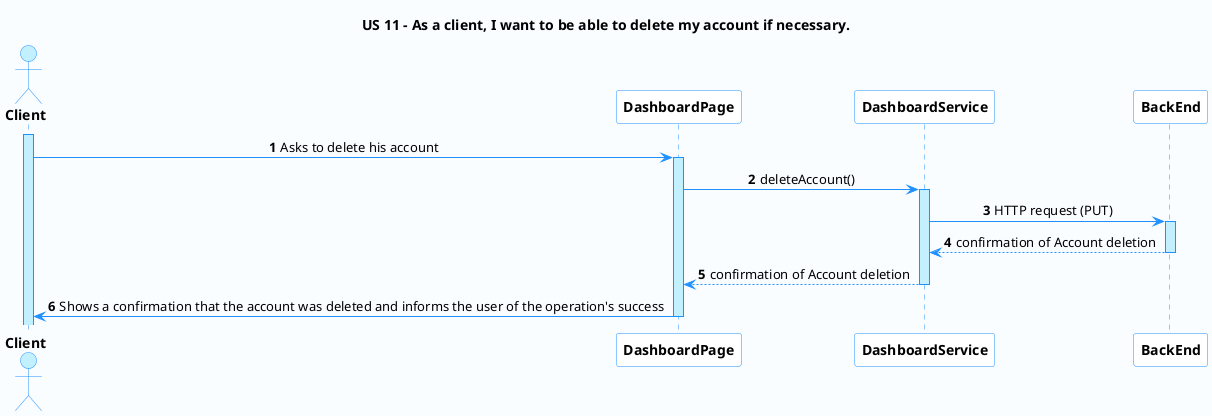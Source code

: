 @startuml

'-Style----------------------------------------------------------------------------------------------------------------

autonumber

skinparam DefaultTextAlignment center

skinparam BackgroundColor #fafdff

skinparam participant {
    BackgroundColor AWS_BG_COLOR
    BorderColor AWS_BORDER_COLOR
}

skinparam sequence {
    LifeLineBorderColor DodgerBlue
    LifeLineBackgroundColor APPLICATION

    ActorBackgroundColor APPLICATION
    ActorBorderColor DodgerBlue

    BackgroundColor #FFFFFF
    ArrowColor DodgerBlue
    BorderColor DodgerBlue
    ParticipantBorderColor DodgerBlue

    GroupBorderColor #082642
    GroupBackgroundColor APPLICATION
}


'-Title----------------------------------------------------------------------------------------------------------------

title US 11 - As a client, I want to be able to delete my account if necessary.

'-Actors/Participants--------------------------------------------------------------------------------------------------


actor "<b>Client" as A
participant "<b>DashboardPage" as CR
participant "<b>DashboardService" as CC
participant "<b>BackEnd" as BE



'-Associations---------------------------------------------------------------------------------------------------------

activate A

A -> CR: Asks to delete his account
activate CR

CR -> CC: deleteAccount()
activate CC

CC -> BE: HTTP request (PUT)
activate BE
BE --> CC : confirmation of Account deletion
deactivate BE


CC-->CR : confirmation of Account deletion
deactivate CC
CR -> A: Shows a confirmation that the account was deleted and informs the user of the operation's success
deactivate CR
'----------------------------------------------------------------------------------------------------------------------

@enduml